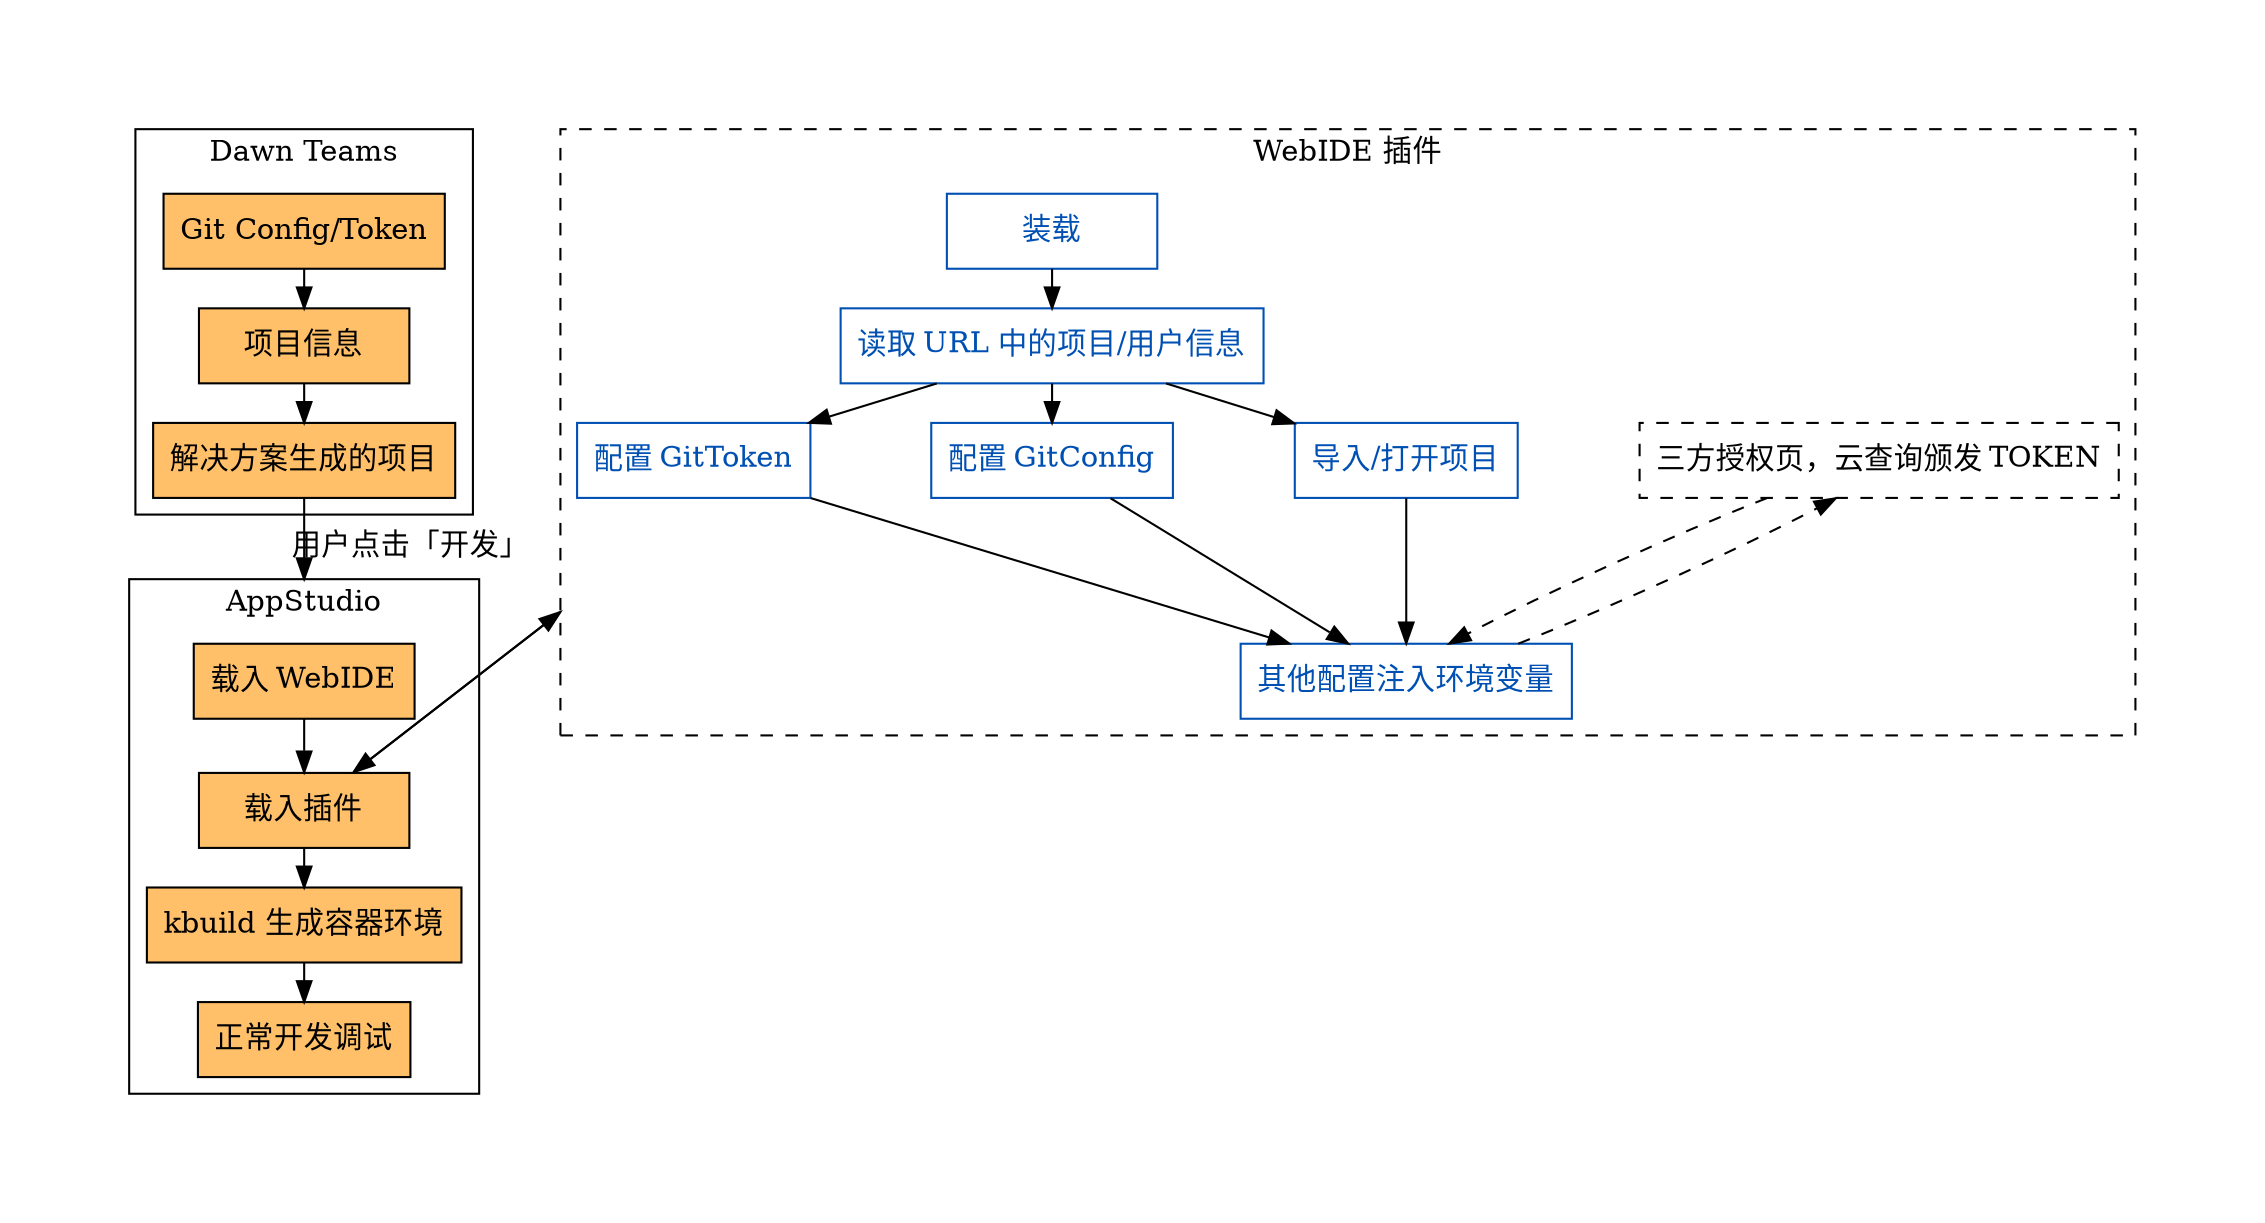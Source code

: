digraph G {
  graph [pad="0.75",ranksep="0.25",nodesep="0.8"];
  node [shape=box,width=1.4,style=filled,fillcolor="#ffc069"];

  // edge [style=invis];
  splines=false;
  compound=true;
	subgraph cluster_teams {
    // style=dashed;
    label="Dawn Teams";
    "Git Config/Token" -> "项目信息" -> "解决方案生成的项目";
	}
  "解决方案生成的项目" -> "载入 WebIDE" [label="用户点击「开发」",lhead=cluster_ide]
	subgraph cluster_ide {
    // style=dashed;
    label="AppStudio";
    "载入 WebIDE" -> "载入插件" -> "kbuild 生成容器环境" -> "正常开发调试"
	}
  subgraph cluster_third {
    color=none;
    
    "三方授权页，云查询颁发 TOKEN" [fillcolor=none;style=dashed]
  }
  subgraph cluster_ext {
     node [fillcolor=none,color="#0050b3",fontcolor="#0050b3"]
    style=dashed;
    label="WebIDE 插件";
    "装载" -> "读取 URL 中的项目/用户信息" -> {"配置 GitToken", "配置 GitConfig", "导入/打开项目"} -> "其他配置注入环境变量"
    "其他配置注入环境变量" -> "三方授权页，云查询颁发 TOKEN" [style="dashed"]
    "三方授权页，云查询颁发 TOKEN" -> "其他配置注入环境变量" [style="dashed"]
	}
  "载入插件" -> "装载" [lhead=cluster_ext,constraint=false];
  "装载" -> "载入插件"  [ltail=cluster_ext,constraint=false];
}
